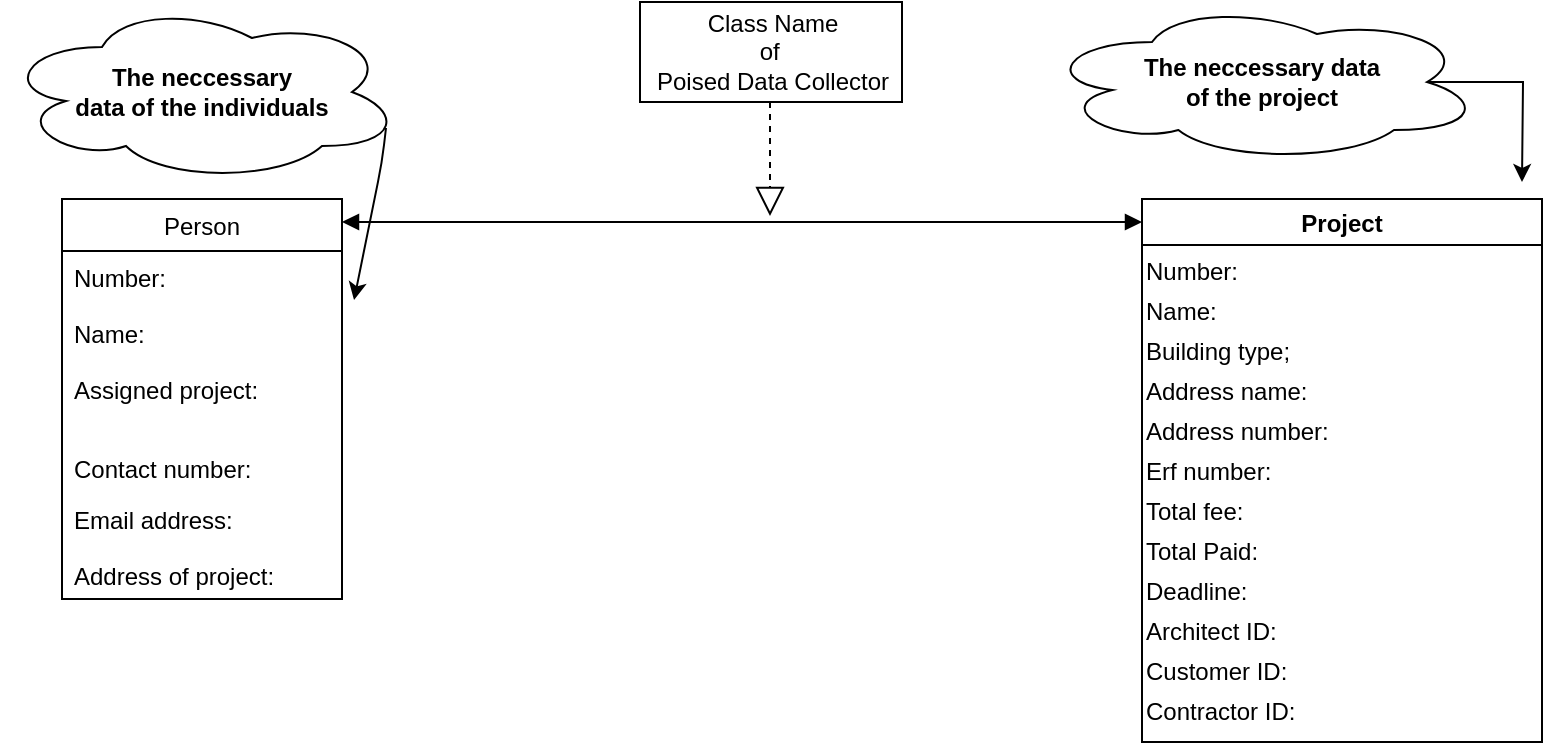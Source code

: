 <mxfile version="13.0.3" type="device"><diagram id="C5RBs43oDa-KdzZeNtuy" name="Page-1"><mxGraphModel dx="846" dy="495" grid="1" gridSize="10" guides="1" tooltips="1" connect="1" arrows="1" fold="1" page="1" pageScale="1" pageWidth="827" pageHeight="1169" math="0" shadow="0"><root><mxCell id="WIyWlLk6GJQsqaUBKTNV-0"/><mxCell id="WIyWlLk6GJQsqaUBKTNV-1" parent="WIyWlLk6GJQsqaUBKTNV-0"/><mxCell id="hbc3RPRQRLEjLKUxmnk_-13" value="Class Name&lt;br&gt;of&amp;nbsp;&lt;br&gt;Poised Data Collector" style="html=1;" parent="WIyWlLk6GJQsqaUBKTNV-1" vertex="1"><mxGeometry x="359" width="131" height="50" as="geometry"/></mxCell><mxCell id="hbc3RPRQRLEjLKUxmnk_-32" value="Project" style="swimlane;" parent="WIyWlLk6GJQsqaUBKTNV-1" vertex="1"><mxGeometry x="610" y="98.5" width="200" height="271.5" as="geometry"><mxRectangle x="324.5" y="107" width="100" height="23" as="alternateBounds"/></mxGeometry></mxCell><mxCell id="hbc3RPRQRLEjLKUxmnk_-33" value="Number:" style="text;html=1;align=left;verticalAlign=middle;resizable=0;points=[];autosize=1;" parent="hbc3RPRQRLEjLKUxmnk_-32" vertex="1"><mxGeometry y="26" width="60" height="20" as="geometry"/></mxCell><mxCell id="9pYSsth0lKEVm1TugIuj-3" value="Name:" style="text;html=1;align=left;verticalAlign=middle;resizable=0;points=[];autosize=1;" vertex="1" parent="hbc3RPRQRLEjLKUxmnk_-32"><mxGeometry y="46" width="50" height="20" as="geometry"/></mxCell><mxCell id="9pYSsth0lKEVm1TugIuj-4" value="Building type;" style="text;html=1;align=left;verticalAlign=middle;resizable=0;points=[];autosize=1;" vertex="1" parent="hbc3RPRQRLEjLKUxmnk_-32"><mxGeometry y="66" width="90" height="20" as="geometry"/></mxCell><mxCell id="9pYSsth0lKEVm1TugIuj-5" value="Address name:" style="text;html=1;align=left;verticalAlign=middle;resizable=0;points=[];autosize=1;" vertex="1" parent="hbc3RPRQRLEjLKUxmnk_-32"><mxGeometry y="86" width="100" height="20" as="geometry"/></mxCell><mxCell id="9pYSsth0lKEVm1TugIuj-6" value="Address number:" style="text;html=1;align=left;verticalAlign=middle;resizable=0;points=[];autosize=1;" vertex="1" parent="hbc3RPRQRLEjLKUxmnk_-32"><mxGeometry y="106" width="110" height="20" as="geometry"/></mxCell><mxCell id="9pYSsth0lKEVm1TugIuj-7" value="Erf number:" style="text;html=1;align=left;verticalAlign=middle;resizable=0;points=[];autosize=1;" vertex="1" parent="hbc3RPRQRLEjLKUxmnk_-32"><mxGeometry y="126" width="80" height="20" as="geometry"/></mxCell><mxCell id="9pYSsth0lKEVm1TugIuj-8" value="Total fee:" style="text;html=1;align=left;verticalAlign=middle;resizable=0;points=[];autosize=1;" vertex="1" parent="hbc3RPRQRLEjLKUxmnk_-32"><mxGeometry y="146" width="60" height="20" as="geometry"/></mxCell><mxCell id="9pYSsth0lKEVm1TugIuj-9" value="Total Paid:" style="text;html=1;align=left;verticalAlign=middle;resizable=0;points=[];autosize=1;" vertex="1" parent="hbc3RPRQRLEjLKUxmnk_-32"><mxGeometry y="166" width="70" height="20" as="geometry"/></mxCell><mxCell id="9pYSsth0lKEVm1TugIuj-10" value="Deadline:" style="text;html=1;align=left;verticalAlign=middle;resizable=0;points=[];autosize=1;" vertex="1" parent="hbc3RPRQRLEjLKUxmnk_-32"><mxGeometry y="186" width="70" height="20" as="geometry"/></mxCell><mxCell id="9pYSsth0lKEVm1TugIuj-11" value="Architect ID:" style="text;html=1;align=left;verticalAlign=middle;resizable=0;points=[];autosize=1;" vertex="1" parent="hbc3RPRQRLEjLKUxmnk_-32"><mxGeometry y="206" width="80" height="20" as="geometry"/></mxCell><mxCell id="9pYSsth0lKEVm1TugIuj-13" value="Contractor ID:" style="text;html=1;align=left;verticalAlign=middle;resizable=0;points=[];autosize=1;" vertex="1" parent="hbc3RPRQRLEjLKUxmnk_-32"><mxGeometry y="246" width="90" height="20" as="geometry"/></mxCell><mxCell id="9pYSsth0lKEVm1TugIuj-14" value="Customer ID:" style="text;html=1;align=left;verticalAlign=middle;resizable=0;points=[];autosize=1;" vertex="1" parent="hbc3RPRQRLEjLKUxmnk_-32"><mxGeometry y="226" width="90" height="20" as="geometry"/></mxCell><mxCell id="hbc3RPRQRLEjLKUxmnk_-49" value="" style="endArrow=block;dashed=1;endFill=0;endSize=12;html=1;" parent="WIyWlLk6GJQsqaUBKTNV-1" edge="1"><mxGeometry width="160" relative="1" as="geometry"><mxPoint x="424" y="50" as="sourcePoint"/><mxPoint x="424" y="107" as="targetPoint"/></mxGeometry></mxCell><mxCell id="hbc3RPRQRLEjLKUxmnk_-63" value="" style="endArrow=block;startArrow=block;endFill=1;startFill=1;html=1;exitX=1;exitY=0;exitDx=0;exitDy=0;entryX=0;entryY=0;entryDx=0;entryDy=0;" parent="WIyWlLk6GJQsqaUBKTNV-1" edge="1"><mxGeometry width="160" relative="1" as="geometry"><mxPoint x="210" y="110" as="sourcePoint"/><mxPoint x="610" y="110" as="targetPoint"/></mxGeometry></mxCell><mxCell id="hbc3RPRQRLEjLKUxmnk_-18" value="Person" style="swimlane;fontStyle=0;childLayout=stackLayout;horizontal=1;startSize=26;fillColor=none;horizontalStack=0;resizeParent=1;resizeParentMax=0;resizeLast=0;collapsible=1;marginBottom=0;" parent="WIyWlLk6GJQsqaUBKTNV-1" vertex="1"><mxGeometry x="70" y="98.5" width="140" height="200" as="geometry"><mxRectangle x="120" y="104" width="90" height="26" as="alternateBounds"/></mxGeometry></mxCell><mxCell id="hbc3RPRQRLEjLKUxmnk_-19" value="Number:&#10;&#10;Name:&#10;&#10;Assigned project:&#10;&#10;" style="text;strokeColor=none;fillColor=none;align=left;verticalAlign=top;spacingLeft=4;spacingRight=4;overflow=hidden;rotatable=0;points=[[0,0.5],[1,0.5]];portConstraint=eastwest;" parent="hbc3RPRQRLEjLKUxmnk_-18" vertex="1"><mxGeometry y="26" width="140" height="174" as="geometry"/></mxCell><mxCell id="hbc3RPRQRLEjLKUxmnk_-21" value="Email address:&#10;&#10;Address of project:&#10;" style="text;strokeColor=none;fillColor=none;align=left;verticalAlign=top;spacingLeft=4;spacingRight=4;overflow=hidden;rotatable=0;points=[[0,0.5],[1,0.5]];portConstraint=eastwest;" parent="WIyWlLk6GJQsqaUBKTNV-1" vertex="1"><mxGeometry x="70" y="245.5" width="140" height="90" as="geometry"/></mxCell><mxCell id="hbc3RPRQRLEjLKUxmnk_-20" value="Contact number:" style="text;strokeColor=none;fillColor=none;align=left;verticalAlign=top;spacingLeft=4;spacingRight=4;overflow=hidden;rotatable=0;points=[[0,0.5],[1,0.5]];portConstraint=eastwest;" parent="WIyWlLk6GJQsqaUBKTNV-1" vertex="1"><mxGeometry x="70" y="220" width="140" height="30" as="geometry"/></mxCell><mxCell id="9pYSsth0lKEVm1TugIuj-15" value="&lt;b&gt;The neccessary&lt;br&gt;data of the individuals&lt;br&gt;&lt;/b&gt;" style="ellipse;shape=cloud;whiteSpace=wrap;html=1;" vertex="1" parent="WIyWlLk6GJQsqaUBKTNV-1"><mxGeometry x="40" width="200" height="90" as="geometry"/></mxCell><mxCell id="9pYSsth0lKEVm1TugIuj-19" value="" style="endArrow=classic;html=1;entryX=1.043;entryY=0.141;entryDx=0;entryDy=0;entryPerimeter=0;exitX=0.96;exitY=0.7;exitDx=0;exitDy=0;exitPerimeter=0;" edge="1" parent="WIyWlLk6GJQsqaUBKTNV-1" source="9pYSsth0lKEVm1TugIuj-15" target="hbc3RPRQRLEjLKUxmnk_-19"><mxGeometry width="50" height="50" relative="1" as="geometry"><mxPoint x="240" y="130" as="sourcePoint"/><mxPoint x="290" y="80" as="targetPoint"/><Array as="points"><mxPoint x="230" y="80"/></Array></mxGeometry></mxCell><mxCell id="9pYSsth0lKEVm1TugIuj-23" style="edgeStyle=orthogonalEdgeStyle;rounded=0;orthogonalLoop=1;jettySize=auto;html=1;exitX=0.875;exitY=0.5;exitDx=0;exitDy=0;exitPerimeter=0;" edge="1" parent="WIyWlLk6GJQsqaUBKTNV-1" source="9pYSsth0lKEVm1TugIuj-20"><mxGeometry relative="1" as="geometry"><mxPoint x="800" y="90" as="targetPoint"/></mxGeometry></mxCell><mxCell id="9pYSsth0lKEVm1TugIuj-20" value="&lt;b&gt;The neccessary data&lt;br&gt;of the project&lt;br&gt;&lt;/b&gt;" style="ellipse;shape=cloud;whiteSpace=wrap;html=1;" vertex="1" parent="WIyWlLk6GJQsqaUBKTNV-1"><mxGeometry x="560" width="220" height="80" as="geometry"/></mxCell></root></mxGraphModel></diagram></mxfile>